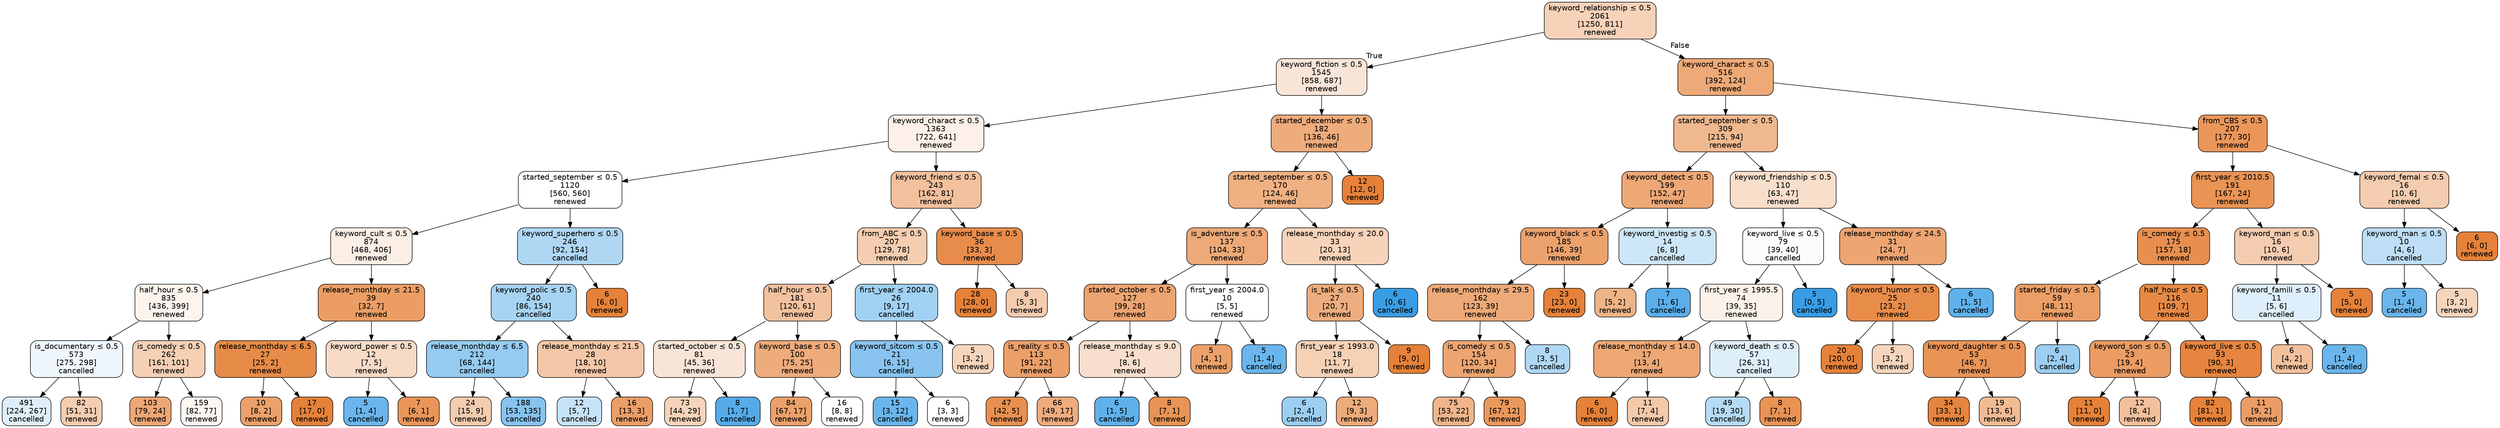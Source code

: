digraph Tree {
node [shape=box, style="filled, rounded", color="black", fontname=helvetica] ;
edge [fontname=helvetica] ;
0 [label=<keyword_relationship &le; 0.5<br/>2061<br/>[1250, 811]<br/>renewed>, fillcolor="#e581395a"] ;
1 [label=<keyword_fiction &le; 0.5<br/>1545<br/>[858, 687]<br/>renewed>, fillcolor="#e5813933"] ;
0 -> 1 [labeldistance=2.5, labelangle=45, headlabel="True"] ;
2 [label=<keyword_charact &le; 0.5<br/>1363<br/>[722, 641]<br/>renewed>, fillcolor="#e581391d"] ;
1 -> 2 ;
3 [label=<started_september &le; 0.5<br/>1120<br/>[560, 560]<br/>renewed>, fillcolor="#e5813900"] ;
2 -> 3 ;
4 [label=<keyword_cult &le; 0.5<br/>874<br/>[468, 406]<br/>renewed>, fillcolor="#e5813922"] ;
3 -> 4 ;
5 [label=<half_hour &le; 0.5<br/>835<br/>[436, 399]<br/>renewed>, fillcolor="#e5813916"] ;
4 -> 5 ;
6 [label=<is_documentary &le; 0.5<br/>573<br/>[275, 298]<br/>cancelled>, fillcolor="#399de514"] ;
5 -> 6 ;
7 [label=<491<br/>[224, 267]<br/>cancelled>, fillcolor="#399de529"] ;
6 -> 7 ;
8 [label=<82<br/>[51, 31]<br/>renewed>, fillcolor="#e5813964"] ;
6 -> 8 ;
9 [label=<is_comedy &le; 0.5<br/>262<br/>[161, 101]<br/>renewed>, fillcolor="#e581395f"] ;
5 -> 9 ;
10 [label=<103<br/>[79, 24]<br/>renewed>, fillcolor="#e58139b2"] ;
9 -> 10 ;
11 [label=<159<br/>[82, 77]<br/>renewed>, fillcolor="#e5813910"] ;
9 -> 11 ;
12 [label=<release_monthday &le; 21.5<br/>39<br/>[32, 7]<br/>renewed>, fillcolor="#e58139c7"] ;
4 -> 12 ;
13 [label=<release_monthday &le; 6.5<br/>27<br/>[25, 2]<br/>renewed>, fillcolor="#e58139eb"] ;
12 -> 13 ;
14 [label=<10<br/>[8, 2]<br/>renewed>, fillcolor="#e58139bf"] ;
13 -> 14 ;
15 [label=<17<br/>[17, 0]<br/>renewed>, fillcolor="#e58139ff"] ;
13 -> 15 ;
16 [label=<keyword_power &le; 0.5<br/>12<br/>[7, 5]<br/>renewed>, fillcolor="#e5813949"] ;
12 -> 16 ;
17 [label=<5<br/>[1, 4]<br/>cancelled>, fillcolor="#399de5bf"] ;
16 -> 17 ;
18 [label=<7<br/>[6, 1]<br/>renewed>, fillcolor="#e58139d4"] ;
16 -> 18 ;
19 [label=<keyword_superhero &le; 0.5<br/>246<br/>[92, 154]<br/>cancelled>, fillcolor="#399de567"] ;
3 -> 19 ;
20 [label=<keyword_polic &le; 0.5<br/>240<br/>[86, 154]<br/>cancelled>, fillcolor="#399de571"] ;
19 -> 20 ;
21 [label=<release_monthday &le; 6.5<br/>212<br/>[68, 144]<br/>cancelled>, fillcolor="#399de587"] ;
20 -> 21 ;
22 [label=<24<br/>[15, 9]<br/>renewed>, fillcolor="#e5813966"] ;
21 -> 22 ;
23 [label=<188<br/>[53, 135]<br/>cancelled>, fillcolor="#399de59b"] ;
21 -> 23 ;
24 [label=<release_monthday &le; 21.5<br/>28<br/>[18, 10]<br/>renewed>, fillcolor="#e5813971"] ;
20 -> 24 ;
25 [label=<12<br/>[5, 7]<br/>cancelled>, fillcolor="#399de549"] ;
24 -> 25 ;
26 [label=<16<br/>[13, 3]<br/>renewed>, fillcolor="#e58139c4"] ;
24 -> 26 ;
27 [label=<6<br/>[6, 0]<br/>renewed>, fillcolor="#e58139ff"] ;
19 -> 27 ;
28 [label=<keyword_friend &le; 0.5<br/>243<br/>[162, 81]<br/>renewed>, fillcolor="#e581397f"] ;
2 -> 28 ;
29 [label=<from_ABC &le; 0.5<br/>207<br/>[129, 78]<br/>renewed>, fillcolor="#e5813965"] ;
28 -> 29 ;
30 [label=<half_hour &le; 0.5<br/>181<br/>[120, 61]<br/>renewed>, fillcolor="#e581397d"] ;
29 -> 30 ;
31 [label=<started_october &le; 0.5<br/>81<br/>[45, 36]<br/>renewed>, fillcolor="#e5813933"] ;
30 -> 31 ;
32 [label=<73<br/>[44, 29]<br/>renewed>, fillcolor="#e5813957"] ;
31 -> 32 ;
33 [label=<8<br/>[1, 7]<br/>cancelled>, fillcolor="#399de5db"] ;
31 -> 33 ;
34 [label=<keyword_base &le; 0.5<br/>100<br/>[75, 25]<br/>renewed>, fillcolor="#e58139aa"] ;
30 -> 34 ;
35 [label=<84<br/>[67, 17]<br/>renewed>, fillcolor="#e58139be"] ;
34 -> 35 ;
36 [label=<16<br/>[8, 8]<br/>renewed>, fillcolor="#e5813900"] ;
34 -> 36 ;
37 [label=<first_year &le; 2004.0<br/>26<br/>[9, 17]<br/>cancelled>, fillcolor="#399de578"] ;
29 -> 37 ;
38 [label=<keyword_sitcom &le; 0.5<br/>21<br/>[6, 15]<br/>cancelled>, fillcolor="#399de599"] ;
37 -> 38 ;
39 [label=<15<br/>[3, 12]<br/>cancelled>, fillcolor="#399de5bf"] ;
38 -> 39 ;
40 [label=<6<br/>[3, 3]<br/>renewed>, fillcolor="#e5813900"] ;
38 -> 40 ;
41 [label=<5<br/>[3, 2]<br/>renewed>, fillcolor="#e5813955"] ;
37 -> 41 ;
42 [label=<keyword_base &le; 0.5<br/>36<br/>[33, 3]<br/>renewed>, fillcolor="#e58139e8"] ;
28 -> 42 ;
43 [label=<28<br/>[28, 0]<br/>renewed>, fillcolor="#e58139ff"] ;
42 -> 43 ;
44 [label=<8<br/>[5, 3]<br/>renewed>, fillcolor="#e5813966"] ;
42 -> 44 ;
45 [label=<started_december &le; 0.5<br/>182<br/>[136, 46]<br/>renewed>, fillcolor="#e58139a9"] ;
1 -> 45 ;
46 [label=<started_september &le; 0.5<br/>170<br/>[124, 46]<br/>renewed>, fillcolor="#e58139a0"] ;
45 -> 46 ;
47 [label=<is_adventure &le; 0.5<br/>137<br/>[104, 33]<br/>renewed>, fillcolor="#e58139ae"] ;
46 -> 47 ;
48 [label=<started_october &le; 0.5<br/>127<br/>[99, 28]<br/>renewed>, fillcolor="#e58139b7"] ;
47 -> 48 ;
49 [label=<is_reality &le; 0.5<br/>113<br/>[91, 22]<br/>renewed>, fillcolor="#e58139c1"] ;
48 -> 49 ;
50 [label=<47<br/>[42, 5]<br/>renewed>, fillcolor="#e58139e1"] ;
49 -> 50 ;
51 [label=<66<br/>[49, 17]<br/>renewed>, fillcolor="#e58139a7"] ;
49 -> 51 ;
52 [label=<release_monthday &le; 9.0<br/>14<br/>[8, 6]<br/>renewed>, fillcolor="#e5813940"] ;
48 -> 52 ;
53 [label=<6<br/>[1, 5]<br/>cancelled>, fillcolor="#399de5cc"] ;
52 -> 53 ;
54 [label=<8<br/>[7, 1]<br/>renewed>, fillcolor="#e58139db"] ;
52 -> 54 ;
55 [label=<first_year &le; 2004.0<br/>10<br/>[5, 5]<br/>renewed>, fillcolor="#e5813900"] ;
47 -> 55 ;
56 [label=<5<br/>[4, 1]<br/>renewed>, fillcolor="#e58139bf"] ;
55 -> 56 ;
57 [label=<5<br/>[1, 4]<br/>cancelled>, fillcolor="#399de5bf"] ;
55 -> 57 ;
58 [label=<release_monthday &le; 20.0<br/>33<br/>[20, 13]<br/>renewed>, fillcolor="#e5813959"] ;
46 -> 58 ;
59 [label=<is_talk &le; 0.5<br/>27<br/>[20, 7]<br/>renewed>, fillcolor="#e58139a6"] ;
58 -> 59 ;
60 [label=<first_year &le; 1993.0<br/>18<br/>[11, 7]<br/>renewed>, fillcolor="#e581395d"] ;
59 -> 60 ;
61 [label=<6<br/>[2, 4]<br/>cancelled>, fillcolor="#399de57f"] ;
60 -> 61 ;
62 [label=<12<br/>[9, 3]<br/>renewed>, fillcolor="#e58139aa"] ;
60 -> 62 ;
63 [label=<9<br/>[9, 0]<br/>renewed>, fillcolor="#e58139ff"] ;
59 -> 63 ;
64 [label=<6<br/>[0, 6]<br/>cancelled>, fillcolor="#399de5ff"] ;
58 -> 64 ;
65 [label=<12<br/>[12, 0]<br/>renewed>, fillcolor="#e58139ff"] ;
45 -> 65 ;
66 [label=<keyword_charact &le; 0.5<br/>516<br/>[392, 124]<br/>renewed>, fillcolor="#e58139ae"] ;
0 -> 66 [labeldistance=2.5, labelangle=-45, headlabel="False"] ;
67 [label=<started_september &le; 0.5<br/>309<br/>[215, 94]<br/>renewed>, fillcolor="#e5813990"] ;
66 -> 67 ;
68 [label=<keyword_detect &le; 0.5<br/>199<br/>[152, 47]<br/>renewed>, fillcolor="#e58139b0"] ;
67 -> 68 ;
69 [label=<keyword_black &le; 0.5<br/>185<br/>[146, 39]<br/>renewed>, fillcolor="#e58139bb"] ;
68 -> 69 ;
70 [label=<release_monthday &le; 29.5<br/>162<br/>[123, 39]<br/>renewed>, fillcolor="#e58139ae"] ;
69 -> 70 ;
71 [label=<is_comedy &le; 0.5<br/>154<br/>[120, 34]<br/>renewed>, fillcolor="#e58139b7"] ;
70 -> 71 ;
72 [label=<75<br/>[53, 22]<br/>renewed>, fillcolor="#e5813995"] ;
71 -> 72 ;
73 [label=<79<br/>[67, 12]<br/>renewed>, fillcolor="#e58139d1"] ;
71 -> 73 ;
74 [label=<8<br/>[3, 5]<br/>cancelled>, fillcolor="#399de566"] ;
70 -> 74 ;
75 [label=<23<br/>[23, 0]<br/>renewed>, fillcolor="#e58139ff"] ;
69 -> 75 ;
76 [label=<keyword_investig &le; 0.5<br/>14<br/>[6, 8]<br/>cancelled>, fillcolor="#399de540"] ;
68 -> 76 ;
77 [label=<7<br/>[5, 2]<br/>renewed>, fillcolor="#e5813999"] ;
76 -> 77 ;
78 [label=<7<br/>[1, 6]<br/>cancelled>, fillcolor="#399de5d4"] ;
76 -> 78 ;
79 [label=<keyword_friendship &le; 0.5<br/>110<br/>[63, 47]<br/>renewed>, fillcolor="#e5813941"] ;
67 -> 79 ;
80 [label=<keyword_live &le; 0.5<br/>79<br/>[39, 40]<br/>cancelled>, fillcolor="#399de506"] ;
79 -> 80 ;
81 [label=<first_year &le; 1995.5<br/>74<br/>[39, 35]<br/>renewed>, fillcolor="#e581391a"] ;
80 -> 81 ;
82 [label=<release_monthday &le; 14.0<br/>17<br/>[13, 4]<br/>renewed>, fillcolor="#e58139b1"] ;
81 -> 82 ;
83 [label=<6<br/>[6, 0]<br/>renewed>, fillcolor="#e58139ff"] ;
82 -> 83 ;
84 [label=<11<br/>[7, 4]<br/>renewed>, fillcolor="#e581396d"] ;
82 -> 84 ;
85 [label=<keyword_death &le; 0.5<br/>57<br/>[26, 31]<br/>cancelled>, fillcolor="#399de529"] ;
81 -> 85 ;
86 [label=<49<br/>[19, 30]<br/>cancelled>, fillcolor="#399de55e"] ;
85 -> 86 ;
87 [label=<8<br/>[7, 1]<br/>renewed>, fillcolor="#e58139db"] ;
85 -> 87 ;
88 [label=<5<br/>[0, 5]<br/>cancelled>, fillcolor="#399de5ff"] ;
80 -> 88 ;
89 [label=<release_monthday &le; 24.5<br/>31<br/>[24, 7]<br/>renewed>, fillcolor="#e58139b5"] ;
79 -> 89 ;
90 [label=<keyword_humor &le; 0.5<br/>25<br/>[23, 2]<br/>renewed>, fillcolor="#e58139e9"] ;
89 -> 90 ;
91 [label=<20<br/>[20, 0]<br/>renewed>, fillcolor="#e58139ff"] ;
90 -> 91 ;
92 [label=<5<br/>[3, 2]<br/>renewed>, fillcolor="#e5813955"] ;
90 -> 92 ;
93 [label=<6<br/>[1, 5]<br/>cancelled>, fillcolor="#399de5cc"] ;
89 -> 93 ;
94 [label=<from_CBS &le; 0.5<br/>207<br/>[177, 30]<br/>renewed>, fillcolor="#e58139d4"] ;
66 -> 94 ;
95 [label=<first_year &le; 2010.5<br/>191<br/>[167, 24]<br/>renewed>, fillcolor="#e58139da"] ;
94 -> 95 ;
96 [label=<is_comedy &le; 0.5<br/>175<br/>[157, 18]<br/>renewed>, fillcolor="#e58139e2"] ;
95 -> 96 ;
97 [label=<started_friday &le; 0.5<br/>59<br/>[48, 11]<br/>renewed>, fillcolor="#e58139c5"] ;
96 -> 97 ;
98 [label=<keyword_daughter &le; 0.5<br/>53<br/>[46, 7]<br/>renewed>, fillcolor="#e58139d8"] ;
97 -> 98 ;
99 [label=<34<br/>[33, 1]<br/>renewed>, fillcolor="#e58139f7"] ;
98 -> 99 ;
100 [label=<19<br/>[13, 6]<br/>renewed>, fillcolor="#e5813989"] ;
98 -> 100 ;
101 [label=<6<br/>[2, 4]<br/>cancelled>, fillcolor="#399de57f"] ;
97 -> 101 ;
102 [label=<half_hour &le; 0.5<br/>116<br/>[109, 7]<br/>renewed>, fillcolor="#e58139ef"] ;
96 -> 102 ;
103 [label=<keyword_son &le; 0.5<br/>23<br/>[19, 4]<br/>renewed>, fillcolor="#e58139c9"] ;
102 -> 103 ;
104 [label=<11<br/>[11, 0]<br/>renewed>, fillcolor="#e58139ff"] ;
103 -> 104 ;
105 [label=<12<br/>[8, 4]<br/>renewed>, fillcolor="#e581397f"] ;
103 -> 105 ;
106 [label=<keyword_live &le; 0.5<br/>93<br/>[90, 3]<br/>renewed>, fillcolor="#e58139f6"] ;
102 -> 106 ;
107 [label=<82<br/>[81, 1]<br/>renewed>, fillcolor="#e58139fc"] ;
106 -> 107 ;
108 [label=<11<br/>[9, 2]<br/>renewed>, fillcolor="#e58139c6"] ;
106 -> 108 ;
109 [label=<keyword_man &le; 0.5<br/>16<br/>[10, 6]<br/>renewed>, fillcolor="#e5813966"] ;
95 -> 109 ;
110 [label=<keyword_famili &le; 0.5<br/>11<br/>[5, 6]<br/>cancelled>, fillcolor="#399de52a"] ;
109 -> 110 ;
111 [label=<6<br/>[4, 2]<br/>renewed>, fillcolor="#e581397f"] ;
110 -> 111 ;
112 [label=<5<br/>[1, 4]<br/>cancelled>, fillcolor="#399de5bf"] ;
110 -> 112 ;
113 [label=<5<br/>[5, 0]<br/>renewed>, fillcolor="#e58139ff"] ;
109 -> 113 ;
114 [label=<keyword_femal &le; 0.5<br/>16<br/>[10, 6]<br/>renewed>, fillcolor="#e5813966"] ;
94 -> 114 ;
115 [label=<keyword_man &le; 0.5<br/>10<br/>[4, 6]<br/>cancelled>, fillcolor="#399de555"] ;
114 -> 115 ;
116 [label=<5<br/>[1, 4]<br/>cancelled>, fillcolor="#399de5bf"] ;
115 -> 116 ;
117 [label=<5<br/>[3, 2]<br/>renewed>, fillcolor="#e5813955"] ;
115 -> 117 ;
118 [label=<6<br/>[6, 0]<br/>renewed>, fillcolor="#e58139ff"] ;
114 -> 118 ;
}